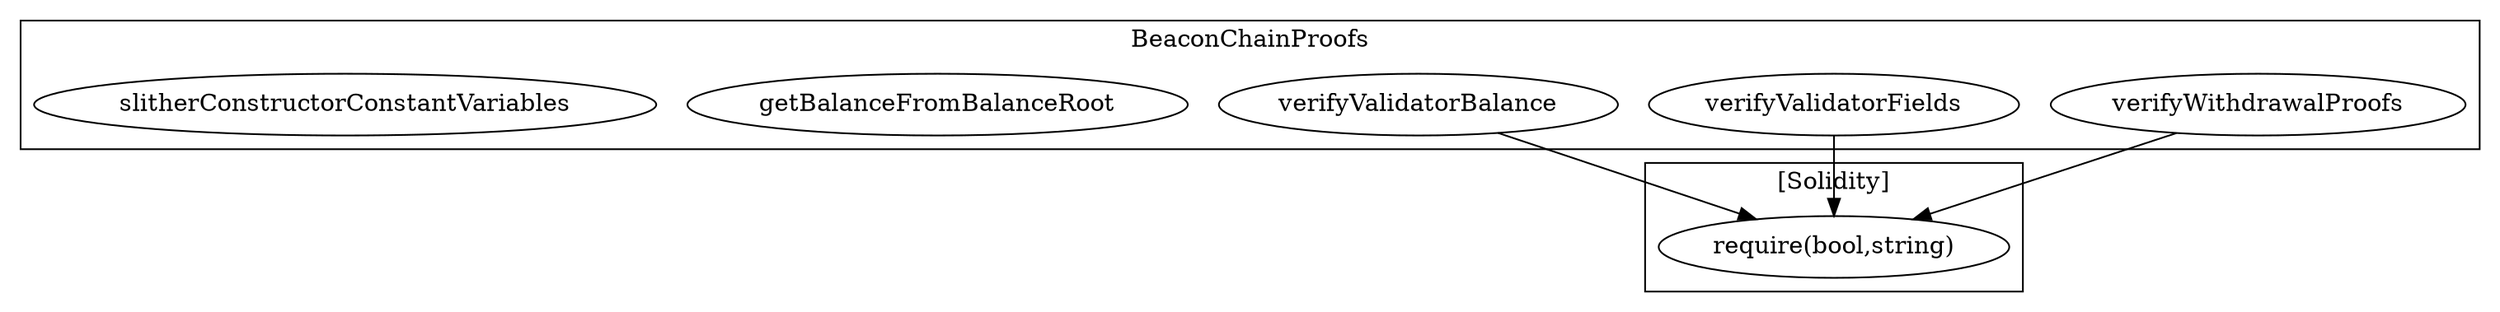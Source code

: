 strict digraph {
subgraph cluster_7662_BeaconChainProofs {
label = "BeaconChainProofs"
"7662_verifyWithdrawalProofs" [label="verifyWithdrawalProofs"]
"7662_verifyValidatorFields" [label="verifyValidatorFields"]
"7662_verifyValidatorBalance" [label="verifyValidatorBalance"]
"7662_getBalanceFromBalanceRoot" [label="getBalanceFromBalanceRoot"]
"7662_slitherConstructorConstantVariables" [label="slitherConstructorConstantVariables"]
}subgraph cluster_solidity {
label = "[Solidity]"
"require(bool,string)" 
"7662_verifyValidatorFields" -> "require(bool,string)"
"7662_verifyWithdrawalProofs" -> "require(bool,string)"
"7662_verifyValidatorBalance" -> "require(bool,string)"
}
}
